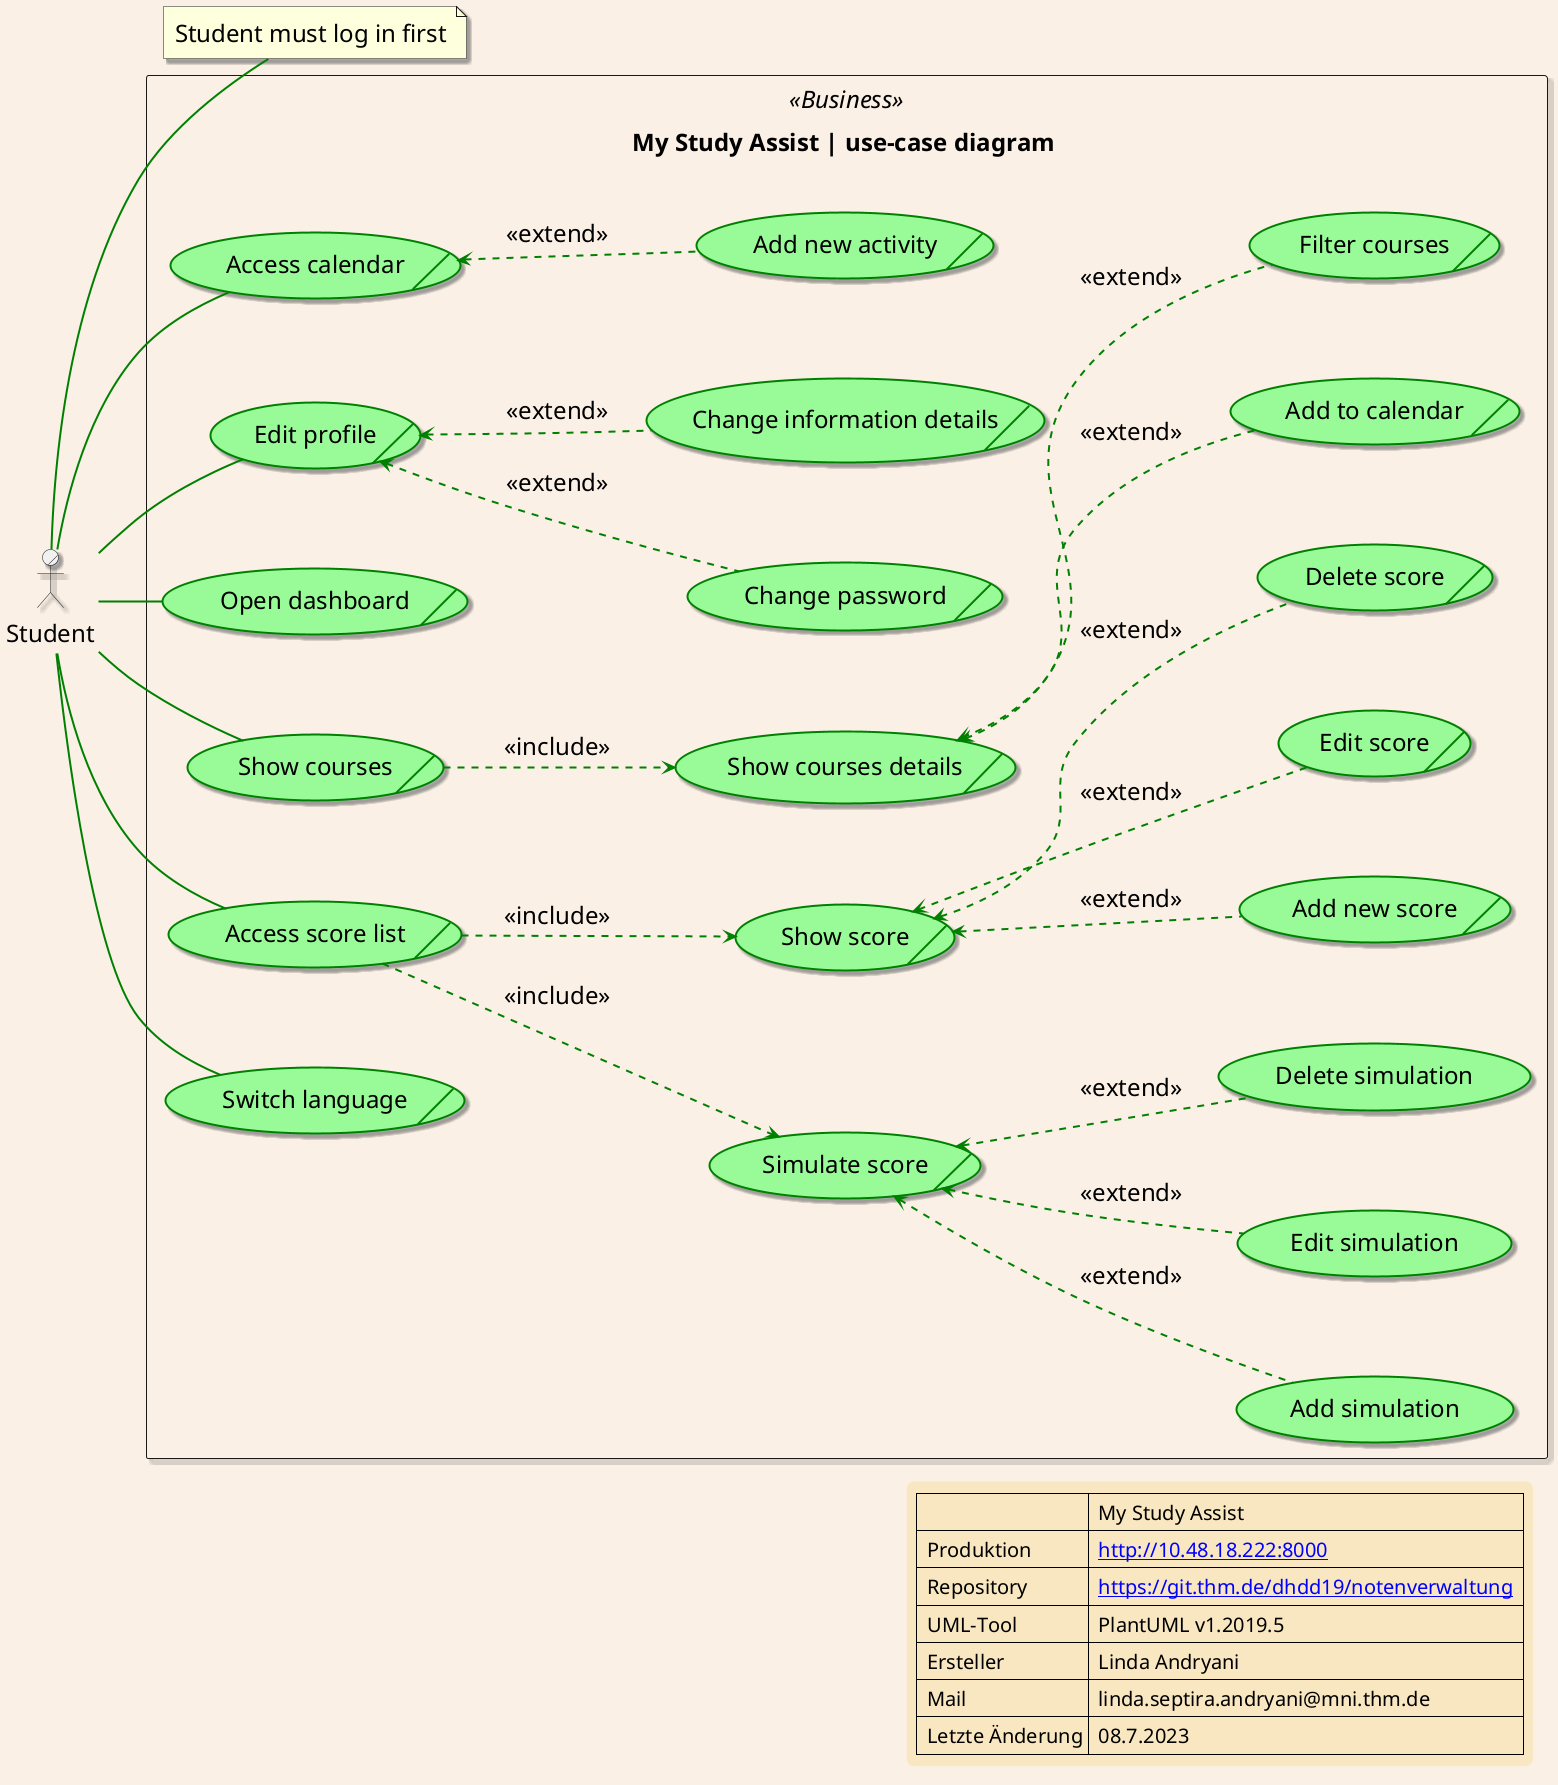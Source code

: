 @startuml

scale 1.0

left to right direction

skinparam backgroundColor Linen
skinparam LegendBackgroundColor Strategy
skinparam LegendBorderThickness 0
skinparam LegendFontSize 20
skinparam Padding 5
skinparam defaultFontSize 24
skinparam Nodesep 100
skinparam ArrowThickness 2
skinparam shadowing true

skinparam usecase {
    BackgroundColor PaleGreen
    BorderColor Green
    BackgroundColor<<USP>> Pink
    BorderColor<<USP>> HotPink
    BorderThickness 2
    ArrowThickness 2
    ArrowColor Green
    ActorBorderColor Green
}

actor/ Student

note "Student must log in first" as NoteForJoinSession

rectangle "My Study Assist | use-case diagram \n" << Business >> {
    (Simulate score)/
    (Access calendar)/
    (Edit profile)/
    (Open dashboard)/
    (Show courses)/
    (Add to calendar)/
    (Show courses details)/
    (Access score list)/
    (Change password)/
    (Filter courses)/
    (Add new score)/
    (Show score)/
    (Edit score)/
    (Delete score)/
    (Switch language)/
    (Add new activity)/
    (Change information details)/

    Student -- NoteForJoinSession
    Student -- (Access score list)
    Student -- (Access calendar)
    Student -- (Edit profile)
    Student -- (Open dashboard)
    Student -- (Show courses)
    Student -- (Switch language)
    
    (Show courses) ..> (Show courses details) : <<include>>
    (Show courses details) <.. (Add to calendar) : <<extend>>
    (Show courses details) <.. (Filter courses) : <<extend>>
    (Access score list) ..> (Simulate score) : <<include>>
    (Edit profile) <.. (Change password) : <<extend>>
    (Show score) <.. (Add new score) : <<extend>>
    (Show score) <.. (Edit score) : <<extend>>
    (Show score) <.. (Delete score) : <<extend>>
    (Access score list) ..> (Show score) : <<include>>
    (Access calendar) <.. (Add new activity) : <<extend>>
    (Edit profile) <.. (Change information details) : <<extend>>
    (Simulate score) <.. (Add simulation) : <<extend>>
    (Simulate score) <.. (Edit simulation) : <<extend>>
    (Simulate score) <.. (Delete simulation) : <<extend>>

}

legend right
  |  | My Study Assist |
  | Produktion | [[http://10.48.18.222:8000]] |
  | Repository | [[https://git.thm.de/dhdd19/notenverwaltung]] |
  | UML-Tool| PlantUML v1.2019.5|
  | Ersteller| Linda Andryani|
  | Mail| linda.septira.andryani@mni.thm.de |
  | Letzte Änderung| 08.7.2023 |
end legend

@enduml
